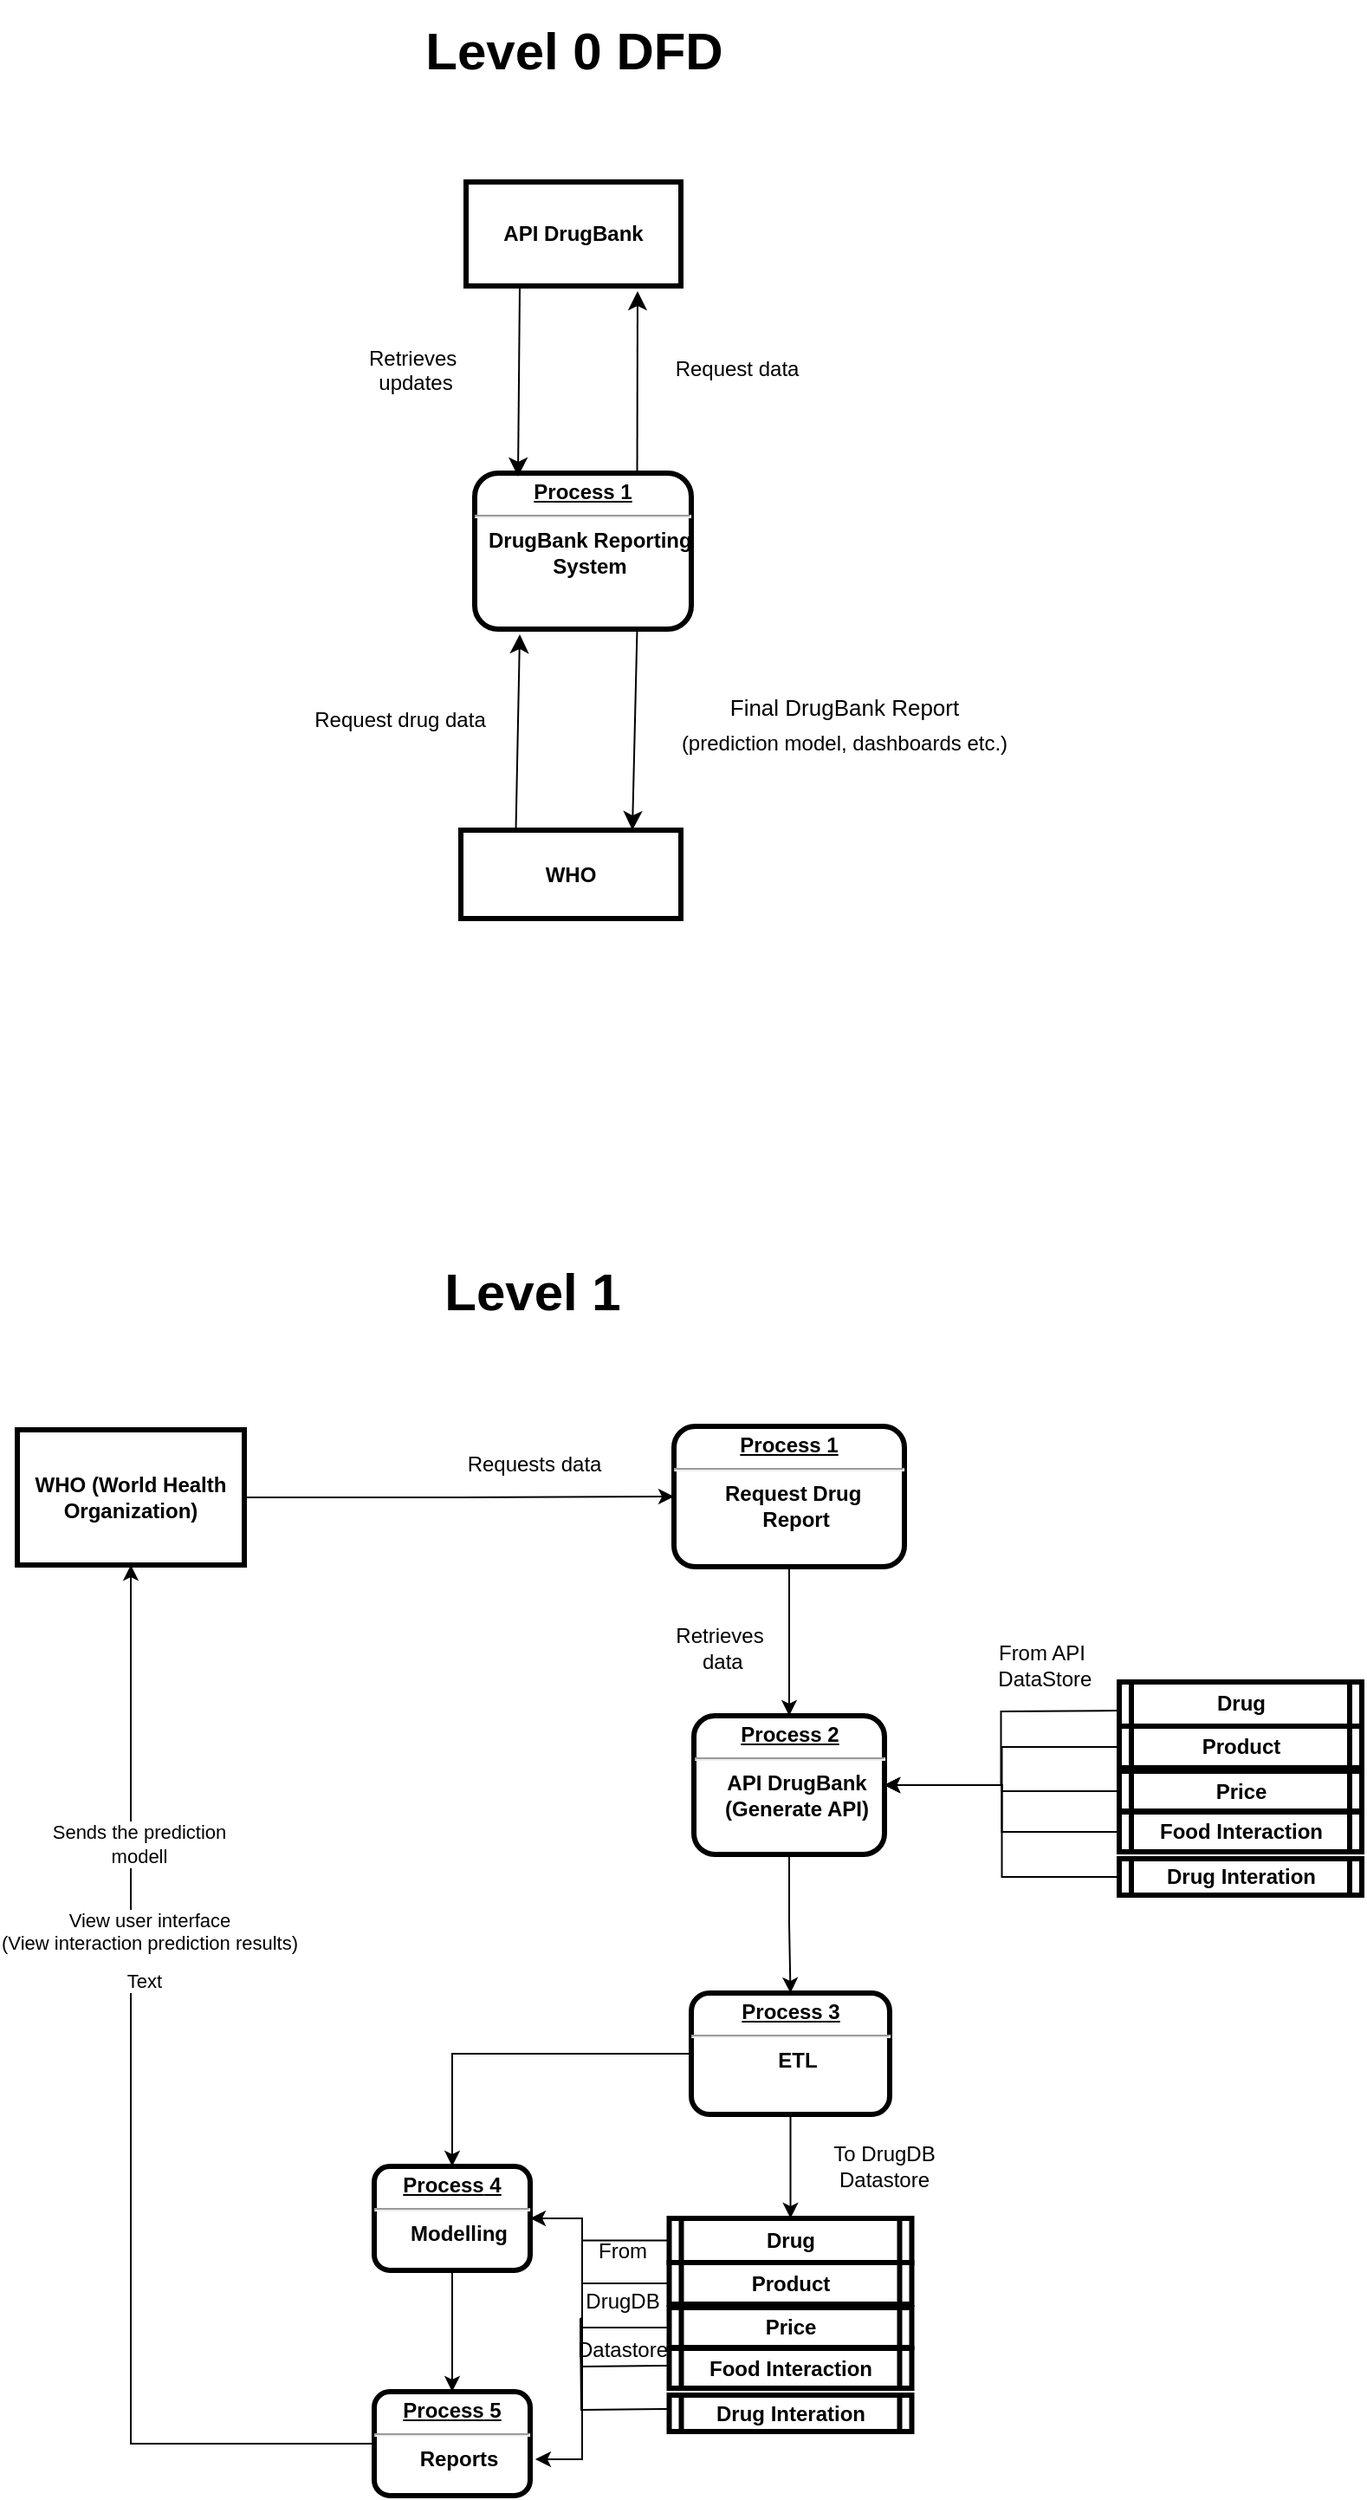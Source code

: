 <mxfile version="24.0.7" type="device">
  <diagram name="Page-1" id="Fyjw3lSKPRfceUW5DVw9">
    <mxGraphModel dx="1381" dy="2885" grid="1" gridSize="10" guides="1" tooltips="1" connect="1" arrows="1" fold="1" page="1" pageScale="1" pageWidth="850" pageHeight="1100" math="0" shadow="0">
      <root>
        <mxCell id="0" />
        <mxCell id="1" parent="0" />
        <mxCell id="1bp27MTQ7zRGK-JUnbW6-1" value="&lt;font style=&quot;font-size: 30px;&quot;&gt;Level 1&lt;/font&gt;" style="text;strokeColor=none;fillColor=none;html=1;align=center;verticalAlign=middle;whiteSpace=wrap;rounded=0;fontSize=16;fontStyle=1" parent="1" vertex="1">
          <mxGeometry x="303" y="-1280" width="137" height="49" as="geometry" />
        </mxCell>
        <mxCell id="1bp27MTQ7zRGK-JUnbW6-18" style="edgeStyle=orthogonalEdgeStyle;rounded=0;orthogonalLoop=1;jettySize=auto;html=1;exitX=0;exitY=0.5;exitDx=0;exitDy=0;entryX=1;entryY=0.5;entryDx=0;entryDy=0;" parent="1" target="1bp27MTQ7zRGK-JUnbW6-31" edge="1">
          <mxGeometry relative="1" as="geometry">
            <mxPoint x="709" y="-1013" as="sourcePoint" />
          </mxGeometry>
        </mxCell>
        <mxCell id="1bp27MTQ7zRGK-JUnbW6-20" style="edgeStyle=orthogonalEdgeStyle;rounded=0;orthogonalLoop=1;jettySize=auto;html=1;exitX=0;exitY=0.5;exitDx=0;exitDy=0;entryX=1;entryY=0.5;entryDx=0;entryDy=0;" parent="1" source="1bp27MTQ7zRGK-JUnbW6-21" target="1bp27MTQ7zRGK-JUnbW6-31" edge="1">
          <mxGeometry relative="1" as="geometry" />
        </mxCell>
        <mxCell id="1bp27MTQ7zRGK-JUnbW6-21" value="Drug Interation" style="shape=process;whiteSpace=wrap;align=center;verticalAlign=middle;size=0.048;fontStyle=1;strokeWidth=3;fillColor=default;" parent="1" vertex="1">
          <mxGeometry x="710" y="-927.5" width="140" height="21" as="geometry" />
        </mxCell>
        <mxCell id="1bp27MTQ7zRGK-JUnbW6-22" style="edgeStyle=orthogonalEdgeStyle;rounded=0;orthogonalLoop=1;jettySize=auto;html=1;exitX=0;exitY=0.5;exitDx=0;exitDy=0;entryX=1;entryY=0.5;entryDx=0;entryDy=0;" parent="1" source="1bp27MTQ7zRGK-JUnbW6-23" target="1bp27MTQ7zRGK-JUnbW6-31" edge="1">
          <mxGeometry relative="1" as="geometry" />
        </mxCell>
        <mxCell id="1bp27MTQ7zRGK-JUnbW6-23" value="Food Interaction" style="shape=process;whiteSpace=wrap;align=center;verticalAlign=middle;size=0.048;fontStyle=1;strokeWidth=3;fillColor=default;" parent="1" vertex="1">
          <mxGeometry x="710" y="-954.5" width="140" height="23" as="geometry" />
        </mxCell>
        <mxCell id="1bp27MTQ7zRGK-JUnbW6-24" style="edgeStyle=orthogonalEdgeStyle;rounded=0;orthogonalLoop=1;jettySize=auto;html=1;exitX=0;exitY=0.5;exitDx=0;exitDy=0;entryX=1;entryY=0.5;entryDx=0;entryDy=0;" parent="1" source="1bp27MTQ7zRGK-JUnbW6-25" target="1bp27MTQ7zRGK-JUnbW6-31" edge="1">
          <mxGeometry relative="1" as="geometry" />
        </mxCell>
        <mxCell id="1bp27MTQ7zRGK-JUnbW6-25" value="Product" style="shape=process;whiteSpace=wrap;align=center;verticalAlign=middle;size=0.048;fontStyle=1;strokeWidth=3;fillColor=default;" parent="1" vertex="1">
          <mxGeometry x="710" y="-1004" width="140" height="24" as="geometry" />
        </mxCell>
        <mxCell id="1bp27MTQ7zRGK-JUnbW6-26" style="edgeStyle=orthogonalEdgeStyle;rounded=0;orthogonalLoop=1;jettySize=auto;html=1;exitX=0;exitY=0.5;exitDx=0;exitDy=0;entryX=1;entryY=0.5;entryDx=0;entryDy=0;" parent="1" source="1bp27MTQ7zRGK-JUnbW6-27" target="1bp27MTQ7zRGK-JUnbW6-31" edge="1">
          <mxGeometry relative="1" as="geometry" />
        </mxCell>
        <mxCell id="1bp27MTQ7zRGK-JUnbW6-27" value="Price" style="shape=process;whiteSpace=wrap;align=center;verticalAlign=middle;size=0.048;fontStyle=1;strokeWidth=3;fillColor=default;" parent="1" vertex="1">
          <mxGeometry x="710" y="-978" width="140" height="23" as="geometry" />
        </mxCell>
        <mxCell id="1bp27MTQ7zRGK-JUnbW6-29" value="Drug" style="shape=process;whiteSpace=wrap;align=center;verticalAlign=middle;size=0.048;fontStyle=1;strokeWidth=3;fillColor=none;" parent="1" vertex="1">
          <mxGeometry x="710" y="-1029.5" width="140" height="25.5" as="geometry" />
        </mxCell>
        <mxCell id="1bp27MTQ7zRGK-JUnbW6-30" style="edgeStyle=orthogonalEdgeStyle;rounded=0;orthogonalLoop=1;jettySize=auto;html=1;exitX=0.5;exitY=1;exitDx=0;exitDy=0;" parent="1" source="1bp27MTQ7zRGK-JUnbW6-31" target="1bp27MTQ7zRGK-JUnbW6-33" edge="1">
          <mxGeometry relative="1" as="geometry" />
        </mxCell>
        <mxCell id="1bp27MTQ7zRGK-JUnbW6-31" value="&lt;p style=&quot;margin: 0px; margin-top: 4px; text-align: center; text-decoration: underline;&quot;&gt;&lt;strong&gt;Process 2&lt;br&gt;&lt;/strong&gt;&lt;/p&gt;&lt;hr&gt;&lt;p style=&quot;margin: 0px; margin-left: 8px;&quot;&gt;&lt;span style=&quot;text-wrap: wrap; background-color: initial;&quot;&gt;API DrugBank (&lt;/span&gt;Generate API)&lt;/p&gt;" style="verticalAlign=middle;align=center;overflow=fill;fontSize=12;fontFamily=Helvetica;html=1;rounded=1;fontStyle=1;strokeWidth=3;fillColor=default;" parent="1" vertex="1">
          <mxGeometry x="464.5" y="-1010" width="110" height="80" as="geometry" />
        </mxCell>
        <mxCell id="1bp27MTQ7zRGK-JUnbW6-33" value="&lt;p style=&quot;margin: 0px; margin-top: 4px; text-align: center; text-decoration: underline;&quot;&gt;&lt;strong&gt;&lt;strong&gt;Process&lt;/strong&gt; 3&lt;br&gt;&lt;/strong&gt;&lt;/p&gt;&lt;hr&gt;&lt;p style=&quot;margin: 0px; margin-left: 8px;&quot;&gt;ETL&lt;/p&gt;" style="verticalAlign=middle;align=center;overflow=fill;fontSize=12;fontFamily=Helvetica;html=1;rounded=1;fontStyle=1;strokeWidth=3;fillColor=default;" parent="1" vertex="1">
          <mxGeometry x="463" y="-850" width="114.5" height="70" as="geometry" />
        </mxCell>
        <mxCell id="1bp27MTQ7zRGK-JUnbW6-36" style="edgeStyle=orthogonalEdgeStyle;rounded=0;orthogonalLoop=1;jettySize=auto;html=1;exitX=0.5;exitY=1;exitDx=0;exitDy=0;" parent="1" source="1bp27MTQ7zRGK-JUnbW6-37" target="1bp27MTQ7zRGK-JUnbW6-31" edge="1">
          <mxGeometry relative="1" as="geometry" />
        </mxCell>
        <mxCell id="1bp27MTQ7zRGK-JUnbW6-37" value="&lt;p style=&quot;margin: 0px; margin-top: 4px; text-align: center; text-decoration: underline;&quot;&gt;&lt;strong&gt;Process 1&lt;br&gt;&lt;/strong&gt;&lt;/p&gt;&lt;hr&gt;&lt;p style=&quot;margin: 0px; margin-left: 8px;&quot;&gt;Request Drug&amp;nbsp;&lt;/p&gt;&lt;p style=&quot;margin: 0px; margin-left: 8px;&quot;&gt;Report&lt;/p&gt;" style="verticalAlign=middle;align=center;overflow=fill;fontSize=12;fontFamily=Helvetica;html=1;rounded=1;fontStyle=1;strokeWidth=3;fillColor=default;" parent="1" vertex="1">
          <mxGeometry x="453" y="-1177" width="133" height="81" as="geometry" />
        </mxCell>
        <mxCell id="1bp27MTQ7zRGK-JUnbW6-38" style="edgeStyle=orthogonalEdgeStyle;rounded=0;orthogonalLoop=1;jettySize=auto;html=1;exitX=1;exitY=0.5;exitDx=0;exitDy=0;entryX=0;entryY=0.5;entryDx=0;entryDy=0;" parent="1" source="1bp27MTQ7zRGK-JUnbW6-39" target="1bp27MTQ7zRGK-JUnbW6-37" edge="1">
          <mxGeometry relative="1" as="geometry" />
        </mxCell>
        <mxCell id="1bp27MTQ7zRGK-JUnbW6-39" value="WHO (World Health Organization)" style="whiteSpace=wrap;align=center;verticalAlign=middle;fontStyle=1;strokeWidth=3;fillColor=default;" parent="1" vertex="1">
          <mxGeometry x="74" y="-1175" width="131" height="78" as="geometry" />
        </mxCell>
        <mxCell id="1bp27MTQ7zRGK-JUnbW6-40" value="Requests data" style="text;html=1;align=center;verticalAlign=middle;resizable=0;points=[];autosize=1;strokeColor=none;fillColor=none;" parent="1" vertex="1">
          <mxGeometry x="322" y="-1170" width="100" height="30" as="geometry" />
        </mxCell>
        <mxCell id="1bp27MTQ7zRGK-JUnbW6-42" value="Retrieves &lt;br&gt;&amp;nbsp;data" style="text;html=1;align=center;verticalAlign=middle;resizable=0;points=[];autosize=1;strokeColor=none;fillColor=none;" parent="1" vertex="1">
          <mxGeometry x="444" y="-1069.5" width="70" height="40" as="geometry" />
        </mxCell>
        <mxCell id="1bp27MTQ7zRGK-JUnbW6-44" style="edgeStyle=orthogonalEdgeStyle;rounded=0;orthogonalLoop=1;jettySize=auto;html=1;exitX=0;exitY=0.5;exitDx=0;exitDy=0;" parent="1" source="1bp27MTQ7zRGK-JUnbW6-50" target="1bp27MTQ7zRGK-JUnbW6-39" edge="1">
          <mxGeometry relative="1" as="geometry" />
        </mxCell>
        <mxCell id="1bp27MTQ7zRGK-JUnbW6-46" value="View user interface&lt;br&gt;(View interaction prediction results)&lt;div&gt;&lt;br/&gt;&lt;/div&gt;" style="edgeLabel;html=1;align=center;verticalAlign=middle;resizable=0;points=[];" parent="1bp27MTQ7zRGK-JUnbW6-44" vertex="1" connectable="0">
          <mxGeometry x="-0.113" y="1" relative="1" as="geometry">
            <mxPoint x="11" y="-143" as="offset" />
          </mxGeometry>
        </mxCell>
        <mxCell id="1bp27MTQ7zRGK-JUnbW6-47" value="Sends the prediction&lt;br style=&quot;border-color: var(--border-color);&quot;&gt;&amp;nbsp;modell&amp;nbsp;" style="edgeLabel;html=1;align=center;verticalAlign=middle;resizable=0;points=[];" parent="1bp27MTQ7zRGK-JUnbW6-44" vertex="1" connectable="0">
          <mxGeometry x="-0.012" y="-1" relative="1" as="geometry">
            <mxPoint x="3" y="-167" as="offset" />
          </mxGeometry>
        </mxCell>
        <mxCell id="yrdK_d2aPB04I4Tzec2i-1" value="Text" style="edgeLabel;html=1;align=center;verticalAlign=middle;resizable=0;points=[];" parent="1bp27MTQ7zRGK-JUnbW6-44" vertex="1" connectable="0">
          <mxGeometry x="0.26" y="-7" relative="1" as="geometry">
            <mxPoint as="offset" />
          </mxGeometry>
        </mxCell>
        <mxCell id="1bp27MTQ7zRGK-JUnbW6-48" style="edgeStyle=orthogonalEdgeStyle;rounded=0;orthogonalLoop=1;jettySize=auto;html=1;exitX=0.5;exitY=1;exitDx=0;exitDy=0;" parent="1" source="1bp27MTQ7zRGK-JUnbW6-49" target="1bp27MTQ7zRGK-JUnbW6-50" edge="1">
          <mxGeometry relative="1" as="geometry" />
        </mxCell>
        <mxCell id="1bp27MTQ7zRGK-JUnbW6-50" value="&lt;p style=&quot;margin: 0px; margin-top: 4px; text-align: center; text-decoration: underline;&quot;&gt;&lt;strong&gt;&lt;strong&gt;Process&lt;/strong&gt; 5&lt;br&gt;&lt;/strong&gt;&lt;/p&gt;&lt;hr&gt;&lt;p style=&quot;margin: 0px; margin-left: 8px;&quot;&gt;Reports&lt;/p&gt;" style="verticalAlign=middle;align=center;overflow=fill;fontSize=12;fontFamily=Helvetica;html=1;rounded=1;fontStyle=1;strokeWidth=3;fillColor=default;" parent="1" vertex="1">
          <mxGeometry x="280" y="-620" width="90" height="60" as="geometry" />
        </mxCell>
        <mxCell id="1bp27MTQ7zRGK-JUnbW6-51" value="&lt;font style=&quot;font-size: 30px;&quot;&gt;&lt;b&gt;Level 0 DFD&lt;/b&gt;&lt;/font&gt;" style="text;strokeColor=none;fillColor=none;html=1;align=center;verticalAlign=middle;whiteSpace=wrap;rounded=0;fontSize=16;" parent="1" vertex="1">
          <mxGeometry x="306.75" y="-2000" width="176.5" height="58" as="geometry" />
        </mxCell>
        <mxCell id="1bp27MTQ7zRGK-JUnbW6-52" value="Retrieves &#xa;updates" style="text;spacingTop=-5;align=center" parent="1" vertex="1">
          <mxGeometry x="252" y="-1802" width="104" height="37" as="geometry" />
        </mxCell>
        <mxCell id="1bp27MTQ7zRGK-JUnbW6-53" value="Request drug data" style="text;spacingTop=-5;align=center" parent="1" vertex="1">
          <mxGeometry x="257" y="-1593.5" width="76" height="20" as="geometry" />
        </mxCell>
        <mxCell id="1bp27MTQ7zRGK-JUnbW6-54" value="Request data" style="text;html=1;align=center;verticalAlign=middle;resizable=0;points=[];autosize=1;strokeColor=none;fillColor=none;" parent="1" vertex="1">
          <mxGeometry x="444" y="-1802" width="90" height="30" as="geometry" />
        </mxCell>
        <mxCell id="1bp27MTQ7zRGK-JUnbW6-55" value="API DrugBank" style="whiteSpace=wrap;align=center;verticalAlign=middle;fontStyle=1;strokeWidth=3;fillColor=none;" parent="1" vertex="1">
          <mxGeometry x="333" y="-1895" width="124" height="60" as="geometry" />
        </mxCell>
        <mxCell id="1bp27MTQ7zRGK-JUnbW6-56" style="edgeStyle=none;curved=1;rounded=0;orthogonalLoop=1;jettySize=auto;html=1;exitX=0.75;exitY=0;exitDx=0;exitDy=0;fontSize=12;startSize=8;endSize=8;" parent="1" source="1bp27MTQ7zRGK-JUnbW6-57" edge="1">
          <mxGeometry relative="1" as="geometry">
            <mxPoint x="432" y="-1832" as="targetPoint" />
          </mxGeometry>
        </mxCell>
        <mxCell id="1bp27MTQ7zRGK-JUnbW6-57" value="&lt;p style=&quot;margin: 0px; margin-top: 4px; text-align: center; text-decoration: underline;&quot;&gt;&lt;strong&gt;Process 1&lt;br&gt;&lt;/strong&gt;&lt;/p&gt;&lt;hr&gt;&lt;p style=&quot;margin: 0px; margin-left: 8px;&quot;&gt;DrugBank Reporting&amp;nbsp;&lt;/p&gt;&lt;p style=&quot;margin: 0px; margin-left: 8px;&quot;&gt;System&lt;/p&gt;" style="verticalAlign=middle;align=center;overflow=fill;fontSize=12;fontFamily=Helvetica;html=1;rounded=1;fontStyle=1;strokeWidth=3;fillColor=none;" parent="1" vertex="1">
          <mxGeometry x="338" y="-1727" width="125" height="90" as="geometry" />
        </mxCell>
        <mxCell id="1bp27MTQ7zRGK-JUnbW6-58" style="edgeStyle=none;curved=1;rounded=0;orthogonalLoop=1;jettySize=auto;html=1;exitX=0.25;exitY=1;exitDx=0;exitDy=0;entryX=0.2;entryY=0.022;entryDx=0;entryDy=0;entryPerimeter=0;fontSize=12;startSize=8;endSize=8;" parent="1" source="1bp27MTQ7zRGK-JUnbW6-55" target="1bp27MTQ7zRGK-JUnbW6-57" edge="1">
          <mxGeometry relative="1" as="geometry" />
        </mxCell>
        <mxCell id="1bp27MTQ7zRGK-JUnbW6-59" style="edgeStyle=none;curved=1;rounded=0;orthogonalLoop=1;jettySize=auto;html=1;exitX=0.25;exitY=0;exitDx=0;exitDy=0;fontSize=12;startSize=8;endSize=8;" parent="1" source="1bp27MTQ7zRGK-JUnbW6-60" edge="1">
          <mxGeometry relative="1" as="geometry">
            <mxPoint x="364" y="-1634" as="targetPoint" />
          </mxGeometry>
        </mxCell>
        <mxCell id="1bp27MTQ7zRGK-JUnbW6-60" value="WHO" style="whiteSpace=wrap;align=center;verticalAlign=middle;fontStyle=1;strokeWidth=3;fillColor=none;" parent="1" vertex="1">
          <mxGeometry x="330" y="-1521" width="127" height="51" as="geometry" />
        </mxCell>
        <mxCell id="1bp27MTQ7zRGK-JUnbW6-61" style="edgeStyle=none;curved=1;rounded=0;orthogonalLoop=1;jettySize=auto;html=1;exitX=0.75;exitY=1;exitDx=0;exitDy=0;fontSize=12;startSize=8;endSize=8;" parent="1" source="1bp27MTQ7zRGK-JUnbW6-57" edge="1">
          <mxGeometry relative="1" as="geometry">
            <mxPoint x="429" y="-1521" as="targetPoint" />
          </mxGeometry>
        </mxCell>
        <mxCell id="1bp27MTQ7zRGK-JUnbW6-62" value="&lt;font style=&quot;font-size: 13px;&quot;&gt;Final DrugBank Report&lt;/font&gt;&lt;br style=&quot;border-color: var(--border-color); font-size: 12px;&quot;&gt;&lt;span style=&quot;font-size: 12px;&quot;&gt;(prediction model, dashboards etc.)&lt;/span&gt;" style="text;strokeColor=none;fillColor=none;html=1;align=center;verticalAlign=middle;whiteSpace=wrap;rounded=0;fontSize=16;" parent="1" vertex="1">
          <mxGeometry x="452" y="-1617" width="199" height="67" as="geometry" />
        </mxCell>
        <mxCell id="yrdK_d2aPB04I4Tzec2i-2" value="" style="edgeStyle=orthogonalEdgeStyle;rounded=0;orthogonalLoop=1;jettySize=auto;html=1;exitX=0;exitY=0.5;exitDx=0;exitDy=0;" parent="1" source="1bp27MTQ7zRGK-JUnbW6-33" target="1bp27MTQ7zRGK-JUnbW6-49" edge="1">
          <mxGeometry relative="1" as="geometry">
            <mxPoint x="465" y="-805" as="sourcePoint" />
            <mxPoint x="334" y="-703" as="targetPoint" />
          </mxGeometry>
        </mxCell>
        <mxCell id="1bp27MTQ7zRGK-JUnbW6-49" value="&lt;p style=&quot;margin: 0px; margin-top: 4px; text-align: center; text-decoration: underline;&quot;&gt;&lt;strong&gt;&lt;strong&gt;Process&lt;/strong&gt;&amp;nbsp;4&lt;br&gt;&lt;/strong&gt;&lt;/p&gt;&lt;hr&gt;&lt;p style=&quot;margin: 0px; margin-left: 8px;&quot;&gt;Modelling&lt;/p&gt;" style="verticalAlign=middle;align=center;overflow=fill;fontSize=12;fontFamily=Helvetica;html=1;rounded=1;fontStyle=1;strokeWidth=3;fillColor=default;" parent="1" vertex="1">
          <mxGeometry x="280" y="-750" width="90" height="60" as="geometry" />
        </mxCell>
        <mxCell id="Mr7yQ8EFK5zv3oP72VbV-1" value="From API&lt;div&gt;&amp;nbsp;DataStore&lt;/div&gt;" style="text;html=1;align=center;verticalAlign=middle;resizable=0;points=[];autosize=1;strokeColor=none;fillColor=none;" vertex="1" parent="1">
          <mxGeometry x="625" y="-1059.5" width="80" height="40" as="geometry" />
        </mxCell>
        <mxCell id="Mr7yQ8EFK5zv3oP72VbV-2" value="Drug Interation" style="shape=process;whiteSpace=wrap;align=center;verticalAlign=middle;size=0.048;fontStyle=1;strokeWidth=3;fillColor=default;" vertex="1" parent="1">
          <mxGeometry x="450.25" y="-618" width="140" height="21" as="geometry" />
        </mxCell>
        <mxCell id="Mr7yQ8EFK5zv3oP72VbV-3" value="Food Interaction" style="shape=process;whiteSpace=wrap;align=center;verticalAlign=middle;size=0.048;fontStyle=1;strokeWidth=3;fillColor=default;" vertex="1" parent="1">
          <mxGeometry x="450.25" y="-645" width="140" height="23" as="geometry" />
        </mxCell>
        <mxCell id="Mr7yQ8EFK5zv3oP72VbV-4" value="Product" style="shape=process;whiteSpace=wrap;align=center;verticalAlign=middle;size=0.048;fontStyle=1;strokeWidth=3;fillColor=default;" vertex="1" parent="1">
          <mxGeometry x="450.25" y="-694.5" width="140" height="24" as="geometry" />
        </mxCell>
        <mxCell id="Mr7yQ8EFK5zv3oP72VbV-5" value="Price" style="shape=process;whiteSpace=wrap;align=center;verticalAlign=middle;size=0.048;fontStyle=1;strokeWidth=3;fillColor=default;" vertex="1" parent="1">
          <mxGeometry x="450.25" y="-668.5" width="140" height="23" as="geometry" />
        </mxCell>
        <mxCell id="Mr7yQ8EFK5zv3oP72VbV-6" value="Drug" style="shape=process;whiteSpace=wrap;align=center;verticalAlign=middle;size=0.048;fontStyle=1;strokeWidth=3;fillColor=none;" vertex="1" parent="1">
          <mxGeometry x="450.25" y="-720" width="140" height="25.5" as="geometry" />
        </mxCell>
        <mxCell id="Mr7yQ8EFK5zv3oP72VbV-9" value="To DrugDB&lt;div&gt;Datastore&lt;/div&gt;" style="text;html=1;align=center;verticalAlign=middle;resizable=0;points=[];autosize=1;strokeColor=none;fillColor=none;" vertex="1" parent="1">
          <mxGeometry x="534" y="-770" width="80" height="40" as="geometry" />
        </mxCell>
        <mxCell id="Mr7yQ8EFK5zv3oP72VbV-10" style="edgeStyle=orthogonalEdgeStyle;rounded=0;orthogonalLoop=1;jettySize=auto;html=1;exitX=0.5;exitY=1;exitDx=0;exitDy=0;entryX=0.5;entryY=0;entryDx=0;entryDy=0;" edge="1" parent="1" source="1bp27MTQ7zRGK-JUnbW6-33" target="Mr7yQ8EFK5zv3oP72VbV-6">
          <mxGeometry relative="1" as="geometry">
            <mxPoint x="335" y="-680" as="sourcePoint" />
            <mxPoint x="335" y="-610" as="targetPoint" />
          </mxGeometry>
        </mxCell>
        <mxCell id="Mr7yQ8EFK5zv3oP72VbV-13" style="edgeStyle=orthogonalEdgeStyle;rounded=0;orthogonalLoop=1;jettySize=auto;html=1;exitX=0;exitY=0.5;exitDx=0;exitDy=0;entryX=1;entryY=0.5;entryDx=0;entryDy=0;endArrow=none;endFill=0;" edge="1" parent="1" source="Mr7yQ8EFK5zv3oP72VbV-6">
          <mxGeometry relative="1" as="geometry">
            <mxPoint x="533" y="-705.27" as="sourcePoint" />
            <mxPoint x="399" y="-662.27" as="targetPoint" />
            <Array as="points">
              <mxPoint x="400" y="-707" />
              <mxPoint x="400" y="-662" />
            </Array>
          </mxGeometry>
        </mxCell>
        <mxCell id="Mr7yQ8EFK5zv3oP72VbV-14" style="edgeStyle=orthogonalEdgeStyle;rounded=0;orthogonalLoop=1;jettySize=auto;html=1;entryX=1;entryY=0.5;entryDx=0;entryDy=0;endArrow=none;endFill=0;" edge="1" parent="1">
          <mxGeometry relative="1" as="geometry">
            <mxPoint x="450" y="-610" as="sourcePoint" />
            <mxPoint x="399" y="-662.27" as="targetPoint" />
          </mxGeometry>
        </mxCell>
        <mxCell id="Mr7yQ8EFK5zv3oP72VbV-15" style="edgeStyle=orthogonalEdgeStyle;rounded=0;orthogonalLoop=1;jettySize=auto;html=1;entryX=1;entryY=0.5;entryDx=0;entryDy=0;endArrow=none;endFill=0;" edge="1" parent="1">
          <mxGeometry relative="1" as="geometry">
            <mxPoint x="450" y="-635" as="sourcePoint" />
            <mxPoint x="399" y="-662.27" as="targetPoint" />
          </mxGeometry>
        </mxCell>
        <mxCell id="Mr7yQ8EFK5zv3oP72VbV-16" style="edgeStyle=orthogonalEdgeStyle;rounded=0;orthogonalLoop=1;jettySize=auto;html=1;exitX=0;exitY=0.5;exitDx=0;exitDy=0;entryX=1.033;entryY=0.65;entryDx=0;entryDy=0;entryPerimeter=0;" edge="1" parent="1" source="Mr7yQ8EFK5zv3oP72VbV-4" target="1bp27MTQ7zRGK-JUnbW6-50">
          <mxGeometry relative="1" as="geometry">
            <mxPoint x="534" y="-684.27" as="sourcePoint" />
            <mxPoint x="399" y="-662.27" as="targetPoint" />
            <Array as="points">
              <mxPoint x="400" y="-682" />
              <mxPoint x="400" y="-581" />
            </Array>
          </mxGeometry>
        </mxCell>
        <mxCell id="Mr7yQ8EFK5zv3oP72VbV-17" style="edgeStyle=orthogonalEdgeStyle;rounded=0;orthogonalLoop=1;jettySize=auto;html=1;exitX=0;exitY=0.5;exitDx=0;exitDy=0;entryX=1;entryY=0.5;entryDx=0;entryDy=0;" edge="1" parent="1" source="Mr7yQ8EFK5zv3oP72VbV-5" target="1bp27MTQ7zRGK-JUnbW6-49">
          <mxGeometry relative="1" as="geometry">
            <mxPoint x="534" y="-658.27" as="sourcePoint" />
            <mxPoint x="351" y="-657" as="targetPoint" />
            <Array as="points">
              <mxPoint x="400" y="-657" />
              <mxPoint x="400" y="-720" />
            </Array>
          </mxGeometry>
        </mxCell>
        <mxCell id="Mr7yQ8EFK5zv3oP72VbV-18" value="&lt;br&gt;From&lt;div&gt;&amp;nbsp;&lt;div&gt;DrugDB&lt;/div&gt;&lt;div&gt;&lt;br&gt;&lt;div&gt;Datastore&lt;/div&gt;&lt;/div&gt;&lt;/div&gt;" style="text;html=1;align=center;verticalAlign=middle;resizable=0;points=[];autosize=1;strokeColor=none;fillColor=none;" vertex="1" parent="1">
          <mxGeometry x="383" y="-730" width="80" height="100" as="geometry" />
        </mxCell>
      </root>
    </mxGraphModel>
  </diagram>
</mxfile>

